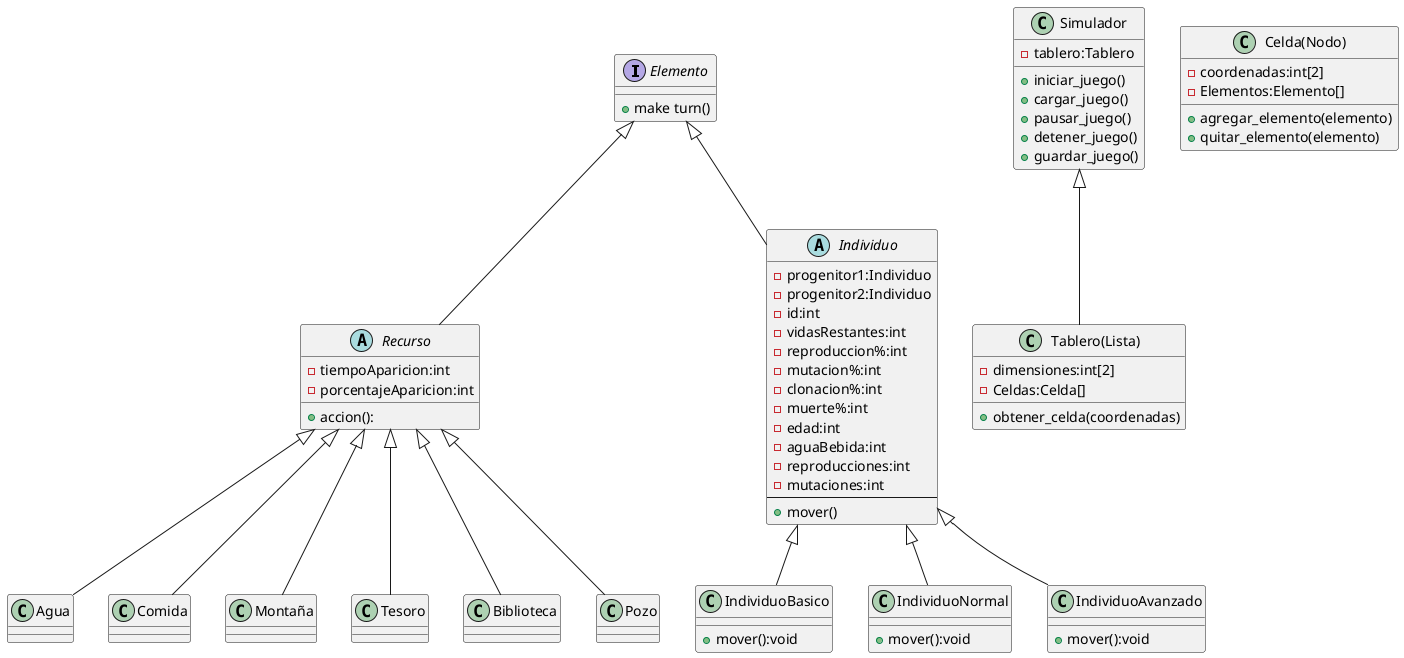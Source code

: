 @startuml
'https://plantuml.com/sequence-diagram
Interface Elemento {
+make turn()
}

abstract class Recurso extends Elemento {
-tiempoAparicion:int
-porcentajeAparicion:int
+accion():
}
abstract class Individuo extends Elemento{
-progenitor1:Individuo
-progenitor2:Individuo
-id:int
-vidasRestantes:int
-reproduccion%:int
-mutacion%:int
-clonacion%:int
-muerte%:int
-edad:int
-aguaBebida:int
-reproducciones:int
-mutaciones:int
----
+mover()
}
class IndividuoBasico extends Individuo{
+mover():void
}

class IndividuoNormal extends Individuo{
+mover():void
}

class IndividuoAvanzado extends Individuo{
+mover():void
}
class Agua extends Recurso {
}
class Comida extends Recurso {
}
class Montaña extends Recurso {
}
class Tesoro extends Recurso {
}
class Biblioteca extends Recurso {
}
class Pozo extends Recurso {
}
class Simulador{
-tablero:Tablero
+ iniciar_juego()
+ cargar_juego()
+ pausar_juego()
+ detener_juego()
+ guardar_juego()
}

class Tablero(Lista) extends Simulador{
-dimensiones:int[2]
-Celdas:Celda[]
 + obtener_celda(coordenadas)
}

class Celda(Nodo){
-coordenadas:int[2]
-Elementos:Elemento[]
+ agregar_elemento(elemento)
+ quitar_elemento(elemento)

}

@enduml
